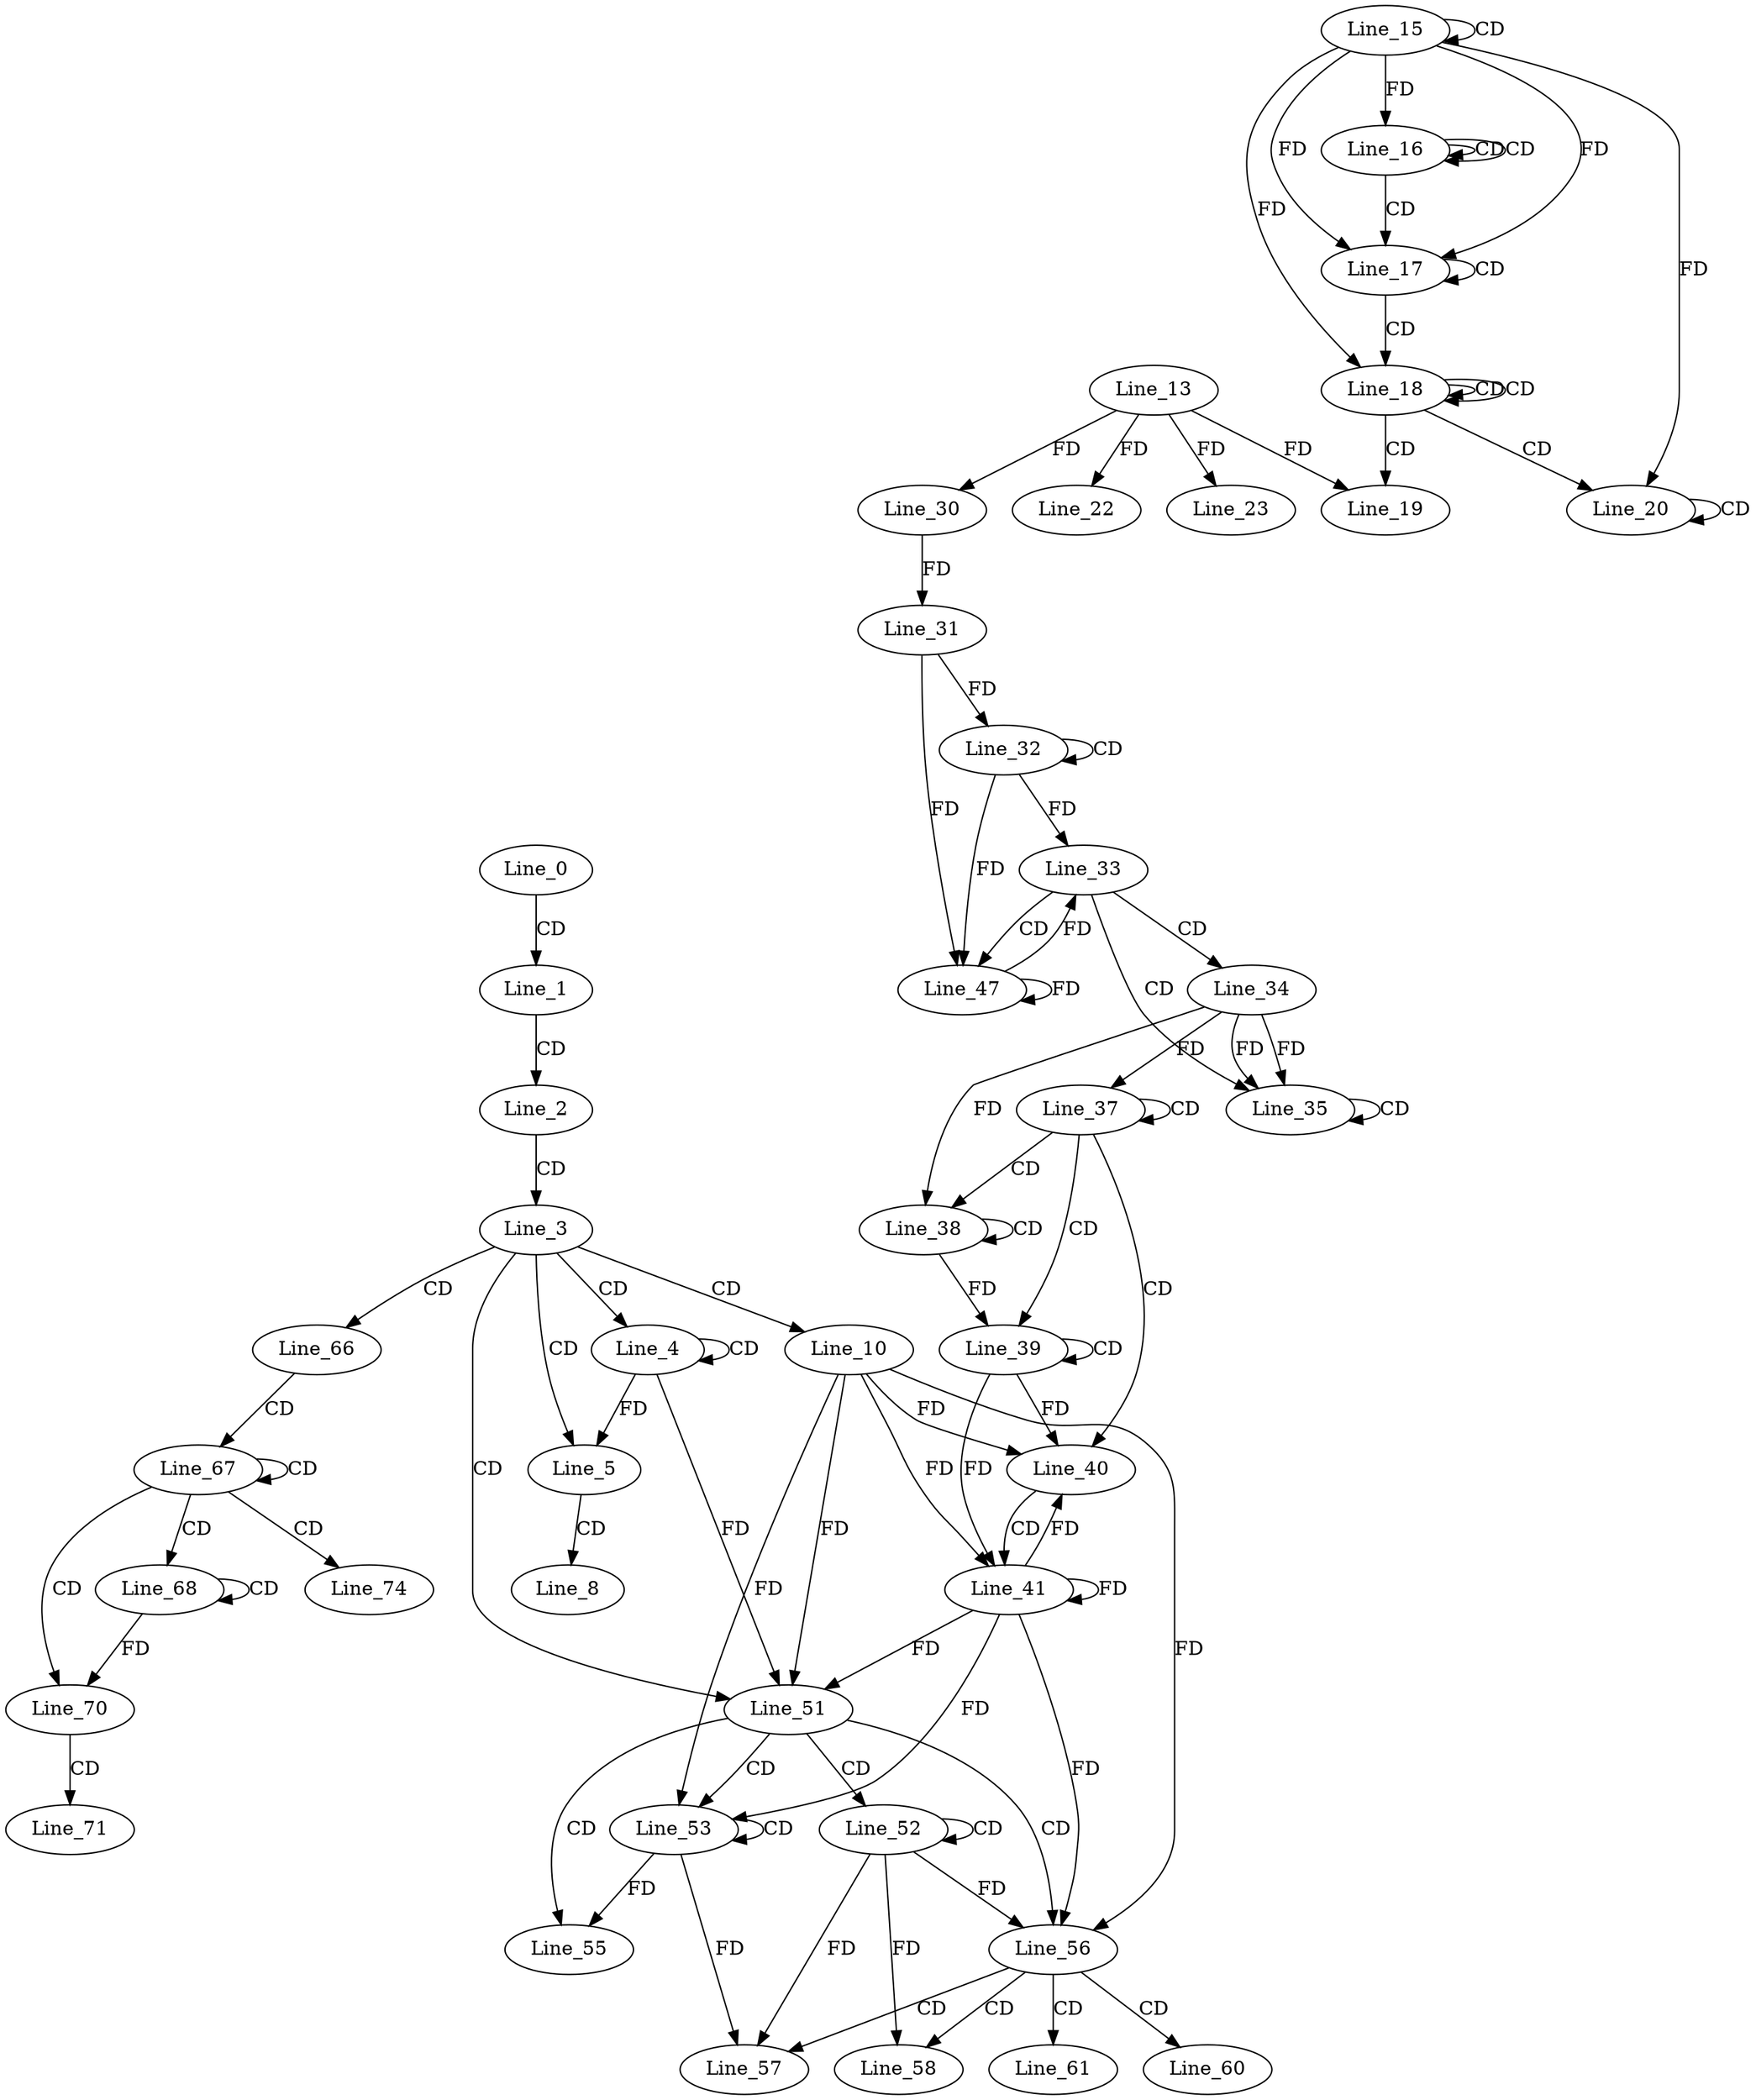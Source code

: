 digraph G {
  Line_0;
  Line_1;
  Line_2;
  Line_3;
  Line_4;
  Line_4;
  Line_5;
  Line_8;
  Line_10;
  Line_15;
  Line_15;
  Line_16;
  Line_16;
  Line_16;
  Line_17;
  Line_17;
  Line_18;
  Line_18;
  Line_18;
  Line_19;
  Line_13;
  Line_20;
  Line_20;
  Line_22;
  Line_23;
  Line_30;
  Line_30;
  Line_31;
  Line_32;
  Line_32;
  Line_31;
  Line_33;
  Line_34;
  Line_35;
  Line_35;
  Line_37;
  Line_37;
  Line_37;
  Line_38;
  Line_38;
  Line_39;
  Line_39;
  Line_40;
  Line_41;
  Line_47;
  Line_47;
  Line_51;
  Line_52;
  Line_52;
  Line_53;
  Line_53;
  Line_55;
  Line_56;
  Line_56;
  Line_57;
  Line_58;
  Line_60;
  Line_61;
  Line_66;
  Line_67;
  Line_67;
  Line_68;
  Line_68;
  Line_70;
  Line_70;
  Line_71;
  Line_74;
  Line_0 -> Line_1 [ label="CD" ];
  Line_1 -> Line_2 [ label="CD" ];
  Line_2 -> Line_3 [ label="CD" ];
  Line_3 -> Line_4 [ label="CD" ];
  Line_4 -> Line_4 [ label="CD" ];
  Line_3 -> Line_5 [ label="CD" ];
  Line_4 -> Line_5 [ label="FD" ];
  Line_5 -> Line_8 [ label="CD" ];
  Line_3 -> Line_10 [ label="CD" ];
  Line_15 -> Line_15 [ label="CD" ];
  Line_16 -> Line_16 [ label="CD" ];
  Line_16 -> Line_16 [ label="CD" ];
  Line_15 -> Line_16 [ label="FD" ];
  Line_16 -> Line_17 [ label="CD" ];
  Line_15 -> Line_17 [ label="FD" ];
  Line_17 -> Line_17 [ label="CD" ];
  Line_15 -> Line_17 [ label="FD" ];
  Line_17 -> Line_18 [ label="CD" ];
  Line_18 -> Line_18 [ label="CD" ];
  Line_18 -> Line_18 [ label="CD" ];
  Line_15 -> Line_18 [ label="FD" ];
  Line_18 -> Line_19 [ label="CD" ];
  Line_13 -> Line_19 [ label="FD" ];
  Line_18 -> Line_20 [ label="CD" ];
  Line_20 -> Line_20 [ label="CD" ];
  Line_15 -> Line_20 [ label="FD" ];
  Line_13 -> Line_22 [ label="FD" ];
  Line_13 -> Line_23 [ label="FD" ];
  Line_13 -> Line_30 [ label="FD" ];
  Line_30 -> Line_31 [ label="FD" ];
  Line_32 -> Line_32 [ label="CD" ];
  Line_31 -> Line_32 [ label="FD" ];
  Line_32 -> Line_33 [ label="FD" ];
  Line_33 -> Line_34 [ label="CD" ];
  Line_33 -> Line_35 [ label="CD" ];
  Line_34 -> Line_35 [ label="FD" ];
  Line_35 -> Line_35 [ label="CD" ];
  Line_34 -> Line_35 [ label="FD" ];
  Line_37 -> Line_37 [ label="CD" ];
  Line_34 -> Line_37 [ label="FD" ];
  Line_37 -> Line_38 [ label="CD" ];
  Line_38 -> Line_38 [ label="CD" ];
  Line_34 -> Line_38 [ label="FD" ];
  Line_37 -> Line_39 [ label="CD" ];
  Line_39 -> Line_39 [ label="CD" ];
  Line_38 -> Line_39 [ label="FD" ];
  Line_37 -> Line_40 [ label="CD" ];
  Line_39 -> Line_40 [ label="FD" ];
  Line_10 -> Line_40 [ label="FD" ];
  Line_40 -> Line_41 [ label="CD" ];
  Line_41 -> Line_41 [ label="FD" ];
  Line_10 -> Line_41 [ label="FD" ];
  Line_39 -> Line_41 [ label="FD" ];
  Line_33 -> Line_47 [ label="CD" ];
  Line_47 -> Line_47 [ label="FD" ];
  Line_32 -> Line_47 [ label="FD" ];
  Line_31 -> Line_47 [ label="FD" ];
  Line_3 -> Line_51 [ label="CD" ];
  Line_41 -> Line_51 [ label="FD" ];
  Line_10 -> Line_51 [ label="FD" ];
  Line_4 -> Line_51 [ label="FD" ];
  Line_51 -> Line_52 [ label="CD" ];
  Line_52 -> Line_52 [ label="CD" ];
  Line_51 -> Line_53 [ label="CD" ];
  Line_53 -> Line_53 [ label="CD" ];
  Line_41 -> Line_53 [ label="FD" ];
  Line_10 -> Line_53 [ label="FD" ];
  Line_51 -> Line_55 [ label="CD" ];
  Line_53 -> Line_55 [ label="FD" ];
  Line_51 -> Line_56 [ label="CD" ];
  Line_41 -> Line_56 [ label="FD" ];
  Line_10 -> Line_56 [ label="FD" ];
  Line_52 -> Line_56 [ label="FD" ];
  Line_56 -> Line_57 [ label="CD" ];
  Line_52 -> Line_57 [ label="FD" ];
  Line_53 -> Line_57 [ label="FD" ];
  Line_56 -> Line_58 [ label="CD" ];
  Line_52 -> Line_58 [ label="FD" ];
  Line_56 -> Line_60 [ label="CD" ];
  Line_56 -> Line_61 [ label="CD" ];
  Line_3 -> Line_66 [ label="CD" ];
  Line_66 -> Line_67 [ label="CD" ];
  Line_67 -> Line_67 [ label="CD" ];
  Line_67 -> Line_68 [ label="CD" ];
  Line_68 -> Line_68 [ label="CD" ];
  Line_67 -> Line_70 [ label="CD" ];
  Line_68 -> Line_70 [ label="FD" ];
  Line_70 -> Line_71 [ label="CD" ];
  Line_67 -> Line_74 [ label="CD" ];
  Line_47 -> Line_33 [ label="FD" ];
  Line_41 -> Line_40 [ label="FD" ];
}
